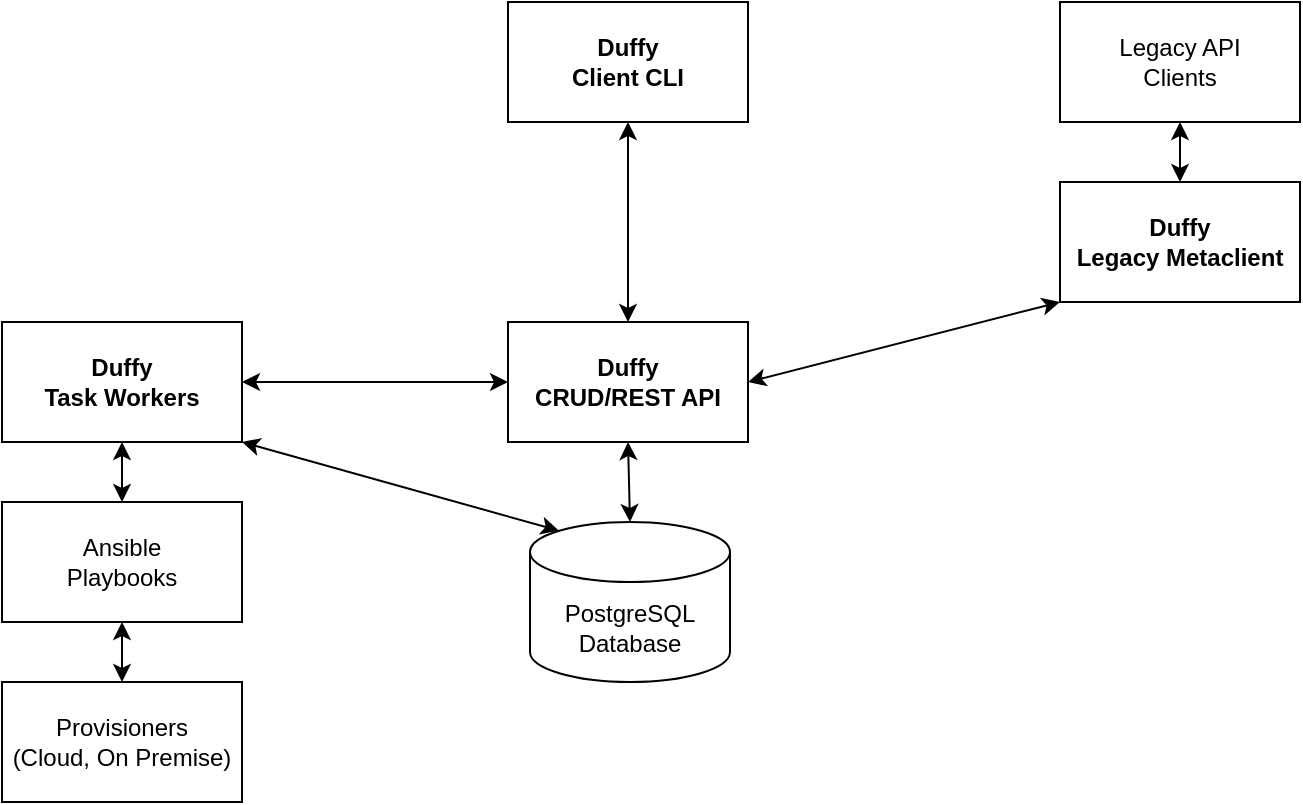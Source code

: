 <mxfile version="19.0.2" type="device"><diagram id="giYE4fl9njPlK82ZISjI" name="Page-1"><mxGraphModel dx="1422" dy="873" grid="1" gridSize="10" guides="1" tooltips="1" connect="1" arrows="1" fold="1" page="1" pageScale="1" pageWidth="827" pageHeight="1169" math="0" shadow="0"><root><mxCell id="0"/><mxCell id="1" parent="0"/><mxCell id="ucw04U4hYM7MERC3HInH-1" value="PostgreSQL&lt;br&gt;Database" style="shape=cylinder3;whiteSpace=wrap;html=1;boundedLbl=1;backgroundOutline=1;size=15;" parent="1" vertex="1"><mxGeometry x="364" y="430" width="100" height="80" as="geometry"/></mxCell><mxCell id="ucw04U4hYM7MERC3HInH-2" value="Duffy&lt;br&gt;CRUD/REST API" style="rounded=0;whiteSpace=wrap;html=1;fontStyle=1" parent="1" vertex="1"><mxGeometry x="353" y="330" width="120" height="60" as="geometry"/></mxCell><mxCell id="ucw04U4hYM7MERC3HInH-3" value="Duffy&lt;br&gt;Legacy Metaclient" style="rounded=0;whiteSpace=wrap;html=1;fontStyle=1" parent="1" vertex="1"><mxGeometry x="629" y="260" width="120" height="60" as="geometry"/></mxCell><mxCell id="ucw04U4hYM7MERC3HInH-4" value="Duffy&lt;br&gt;Task Workers" style="rounded=0;whiteSpace=wrap;html=1;fontStyle=1" parent="1" vertex="1"><mxGeometry x="100" y="330" width="120" height="60" as="geometry"/></mxCell><mxCell id="ucw04U4hYM7MERC3HInH-5" value="Duffy&lt;br&gt;Client CLI" style="rounded=0;whiteSpace=wrap;html=1;fontStyle=1" parent="1" vertex="1"><mxGeometry x="353" y="170" width="120" height="60" as="geometry"/></mxCell><mxCell id="ucw04U4hYM7MERC3HInH-6" value="Legacy API&lt;br&gt;Clients" style="rounded=0;whiteSpace=wrap;html=1;" parent="1" vertex="1"><mxGeometry x="629" y="170" width="120" height="60" as="geometry"/></mxCell><mxCell id="ucw04U4hYM7MERC3HInH-7" value="Ansible&lt;br&gt;Playbooks" style="rounded=0;whiteSpace=wrap;html=1;" parent="1" vertex="1"><mxGeometry x="100" y="420" width="120" height="60" as="geometry"/></mxCell><mxCell id="ucw04U4hYM7MERC3HInH-10" value="" style="endArrow=classic;startArrow=classic;html=1;rounded=0;entryX=0.5;entryY=1;entryDx=0;entryDy=0;exitX=0.5;exitY=0;exitDx=0;exitDy=0;" parent="1" source="ucw04U4hYM7MERC3HInH-2" target="ucw04U4hYM7MERC3HInH-5" edge="1"><mxGeometry width="50" height="50" relative="1" as="geometry"><mxPoint x="400" y="420" as="sourcePoint"/><mxPoint x="450" y="370" as="targetPoint"/></mxGeometry></mxCell><mxCell id="ucw04U4hYM7MERC3HInH-11" value="" style="endArrow=classic;startArrow=classic;html=1;rounded=0;entryX=0.5;entryY=1;entryDx=0;entryDy=0;" parent="1" source="ucw04U4hYM7MERC3HInH-3" target="ucw04U4hYM7MERC3HInH-6" edge="1"><mxGeometry width="50" height="50" relative="1" as="geometry"><mxPoint x="399" y="480" as="sourcePoint"/><mxPoint x="449" y="430" as="targetPoint"/></mxGeometry></mxCell><mxCell id="ucw04U4hYM7MERC3HInH-12" value="" style="endArrow=classic;startArrow=classic;html=1;rounded=0;entryX=0;entryY=1;entryDx=0;entryDy=0;exitX=1;exitY=0.5;exitDx=0;exitDy=0;" parent="1" source="ucw04U4hYM7MERC3HInH-2" target="ucw04U4hYM7MERC3HInH-3" edge="1"><mxGeometry width="50" height="50" relative="1" as="geometry"><mxPoint x="400" y="420" as="sourcePoint"/><mxPoint x="450" y="370" as="targetPoint"/></mxGeometry></mxCell><mxCell id="ucw04U4hYM7MERC3HInH-13" value="" style="endArrow=classic;startArrow=classic;html=1;rounded=0;exitX=1;exitY=0.5;exitDx=0;exitDy=0;entryX=0;entryY=0.5;entryDx=0;entryDy=0;" parent="1" source="ucw04U4hYM7MERC3HInH-4" target="ucw04U4hYM7MERC3HInH-2" edge="1"><mxGeometry width="50" height="50" relative="1" as="geometry"><mxPoint x="400" y="420" as="sourcePoint"/><mxPoint x="450" y="370" as="targetPoint"/></mxGeometry></mxCell><mxCell id="ucw04U4hYM7MERC3HInH-14" value="" style="endArrow=classic;startArrow=classic;html=1;rounded=0;exitX=0.5;exitY=0;exitDx=0;exitDy=0;exitPerimeter=0;entryX=0.5;entryY=1;entryDx=0;entryDy=0;" parent="1" source="ucw04U4hYM7MERC3HInH-1" target="ucw04U4hYM7MERC3HInH-2" edge="1"><mxGeometry width="50" height="50" relative="1" as="geometry"><mxPoint x="400" y="420" as="sourcePoint"/><mxPoint x="450" y="370" as="targetPoint"/></mxGeometry></mxCell><mxCell id="ucw04U4hYM7MERC3HInH-15" value="" style="endArrow=classic;startArrow=classic;html=1;rounded=0;exitX=0.5;exitY=0;exitDx=0;exitDy=0;entryX=0.5;entryY=1;entryDx=0;entryDy=0;" parent="1" source="ucw04U4hYM7MERC3HInH-7" target="ucw04U4hYM7MERC3HInH-4" edge="1"><mxGeometry width="50" height="50" relative="1" as="geometry"><mxPoint x="400" y="420" as="sourcePoint"/><mxPoint x="450" y="370" as="targetPoint"/></mxGeometry></mxCell><mxCell id="ucw04U4hYM7MERC3HInH-16" value="Provisioners&lt;br&gt;(Cloud, On Premise)" style="rounded=0;whiteSpace=wrap;html=1;" parent="1" vertex="1"><mxGeometry x="100" y="510" width="120" height="60" as="geometry"/></mxCell><mxCell id="ucw04U4hYM7MERC3HInH-17" value="" style="endArrow=classic;startArrow=classic;html=1;rounded=0;exitX=0.5;exitY=0;exitDx=0;exitDy=0;entryX=0.5;entryY=1;entryDx=0;entryDy=0;" parent="1" source="ucw04U4hYM7MERC3HInH-16" target="ucw04U4hYM7MERC3HInH-7" edge="1"><mxGeometry width="50" height="50" relative="1" as="geometry"><mxPoint x="400" y="240" as="sourcePoint"/><mxPoint x="450" y="190" as="targetPoint"/></mxGeometry></mxCell><mxCell id="avYXi2FBeJ-kX_IC9X_T-1" value="" style="endArrow=classic;startArrow=classic;html=1;rounded=0;entryX=1;entryY=1;entryDx=0;entryDy=0;exitX=0.145;exitY=0;exitDx=0;exitDy=4.35;exitPerimeter=0;" parent="1" source="ucw04U4hYM7MERC3HInH-1" target="ucw04U4hYM7MERC3HInH-4" edge="1"><mxGeometry width="50" height="50" relative="1" as="geometry"><mxPoint x="390" y="470" as="sourcePoint"/><mxPoint x="440" y="420" as="targetPoint"/></mxGeometry></mxCell></root></mxGraphModel></diagram></mxfile>
